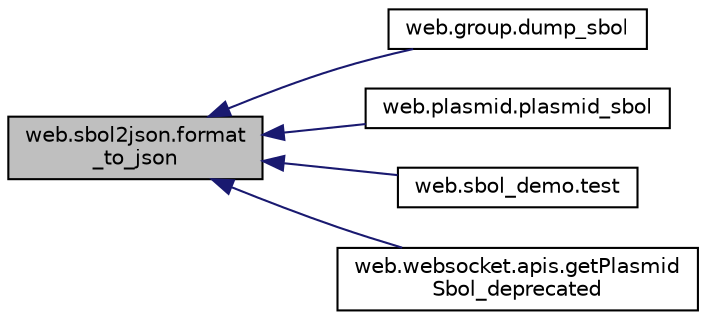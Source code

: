 digraph "web.sbol2json.format_to_json"
{
  edge [fontname="Helvetica",fontsize="10",labelfontname="Helvetica",labelfontsize="10"];
  node [fontname="Helvetica",fontsize="10",shape=record];
  rankdir="LR";
  Node1 [label="web.sbol2json.format\l_to_json",height=0.2,width=0.4,color="black", fillcolor="grey75", style="filled" fontcolor="black"];
  Node1 -> Node2 [dir="back",color="midnightblue",fontsize="10",style="solid",fontname="Helvetica"];
  Node2 [label="web.group.dump_sbol",height=0.2,width=0.4,color="black", fillcolor="white", style="filled",URL="$namespaceweb_1_1group.html#ae87ef9f3d260d26fabcbb93d7a4348af"];
  Node1 -> Node3 [dir="back",color="midnightblue",fontsize="10",style="solid",fontname="Helvetica"];
  Node3 [label="web.plasmid.plasmid_sbol",height=0.2,width=0.4,color="black", fillcolor="white", style="filled",URL="$namespaceweb_1_1plasmid.html#a815b6bb1e8ce0d7c5e74517980fe8956"];
  Node1 -> Node4 [dir="back",color="midnightblue",fontsize="10",style="solid",fontname="Helvetica"];
  Node4 [label="web.sbol_demo.test",height=0.2,width=0.4,color="black", fillcolor="white", style="filled",URL="$namespaceweb_1_1sbol__demo.html#a4087aef863b88aa01ef0443aa9fc80c2"];
  Node1 -> Node5 [dir="back",color="midnightblue",fontsize="10",style="solid",fontname="Helvetica"];
  Node5 [label="web.websocket.apis.getPlasmid\lSbol_deprecated",height=0.2,width=0.4,color="black", fillcolor="white", style="filled",URL="$classweb_1_1websocket_1_1apis.html#afc8b7cf604dd99438bee44bcfe0c7aa9"];
}
